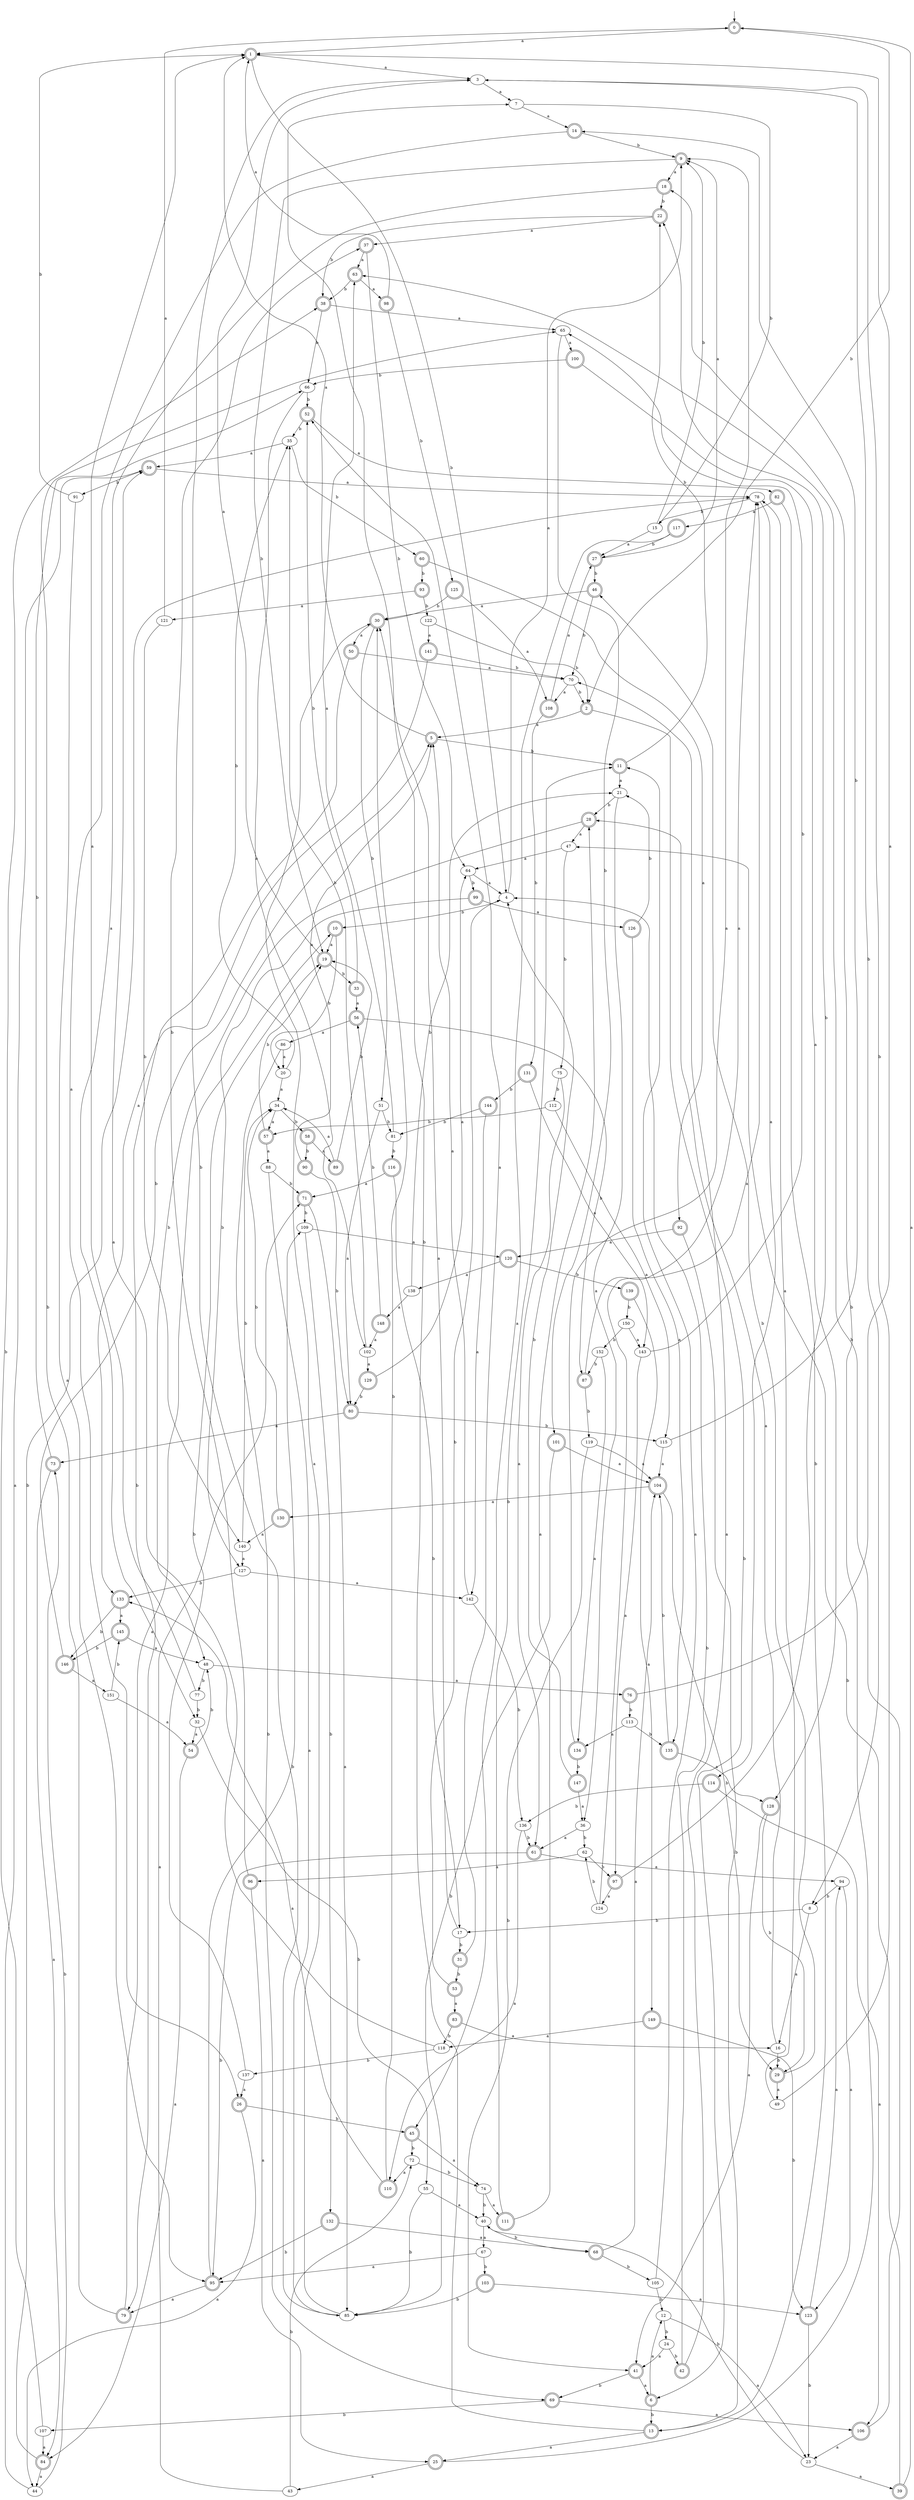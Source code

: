 digraph RandomDFA {
  __start0 [label="", shape=none];
  __start0 -> 0 [label=""];
  0 [shape=circle] [shape=doublecircle]
  0 -> 1 [label="a"]
  0 -> 2 [label="b"]
  1 [shape=doublecircle]
  1 -> 3 [label="a"]
  1 -> 4 [label="b"]
  2 [shape=doublecircle]
  2 -> 5 [label="a"]
  2 -> 6 [label="b"]
  3
  3 -> 7 [label="a"]
  3 -> 8 [label="b"]
  4
  4 -> 9 [label="a"]
  4 -> 10 [label="b"]
  5 [shape=doublecircle]
  5 -> 1 [label="a"]
  5 -> 11 [label="b"]
  6 [shape=doublecircle]
  6 -> 12 [label="a"]
  6 -> 13 [label="b"]
  7
  7 -> 14 [label="a"]
  7 -> 15 [label="b"]
  8
  8 -> 16 [label="a"]
  8 -> 17 [label="b"]
  9 [shape=doublecircle]
  9 -> 18 [label="a"]
  9 -> 19 [label="b"]
  10 [shape=doublecircle]
  10 -> 19 [label="a"]
  10 -> 20 [label="b"]
  11 [shape=doublecircle]
  11 -> 21 [label="a"]
  11 -> 22 [label="b"]
  12
  12 -> 23 [label="a"]
  12 -> 24 [label="b"]
  13 [shape=doublecircle]
  13 -> 25 [label="a"]
  13 -> 7 [label="b"]
  14 [shape=doublecircle]
  14 -> 26 [label="a"]
  14 -> 9 [label="b"]
  15
  15 -> 27 [label="a"]
  15 -> 9 [label="b"]
  16
  16 -> 28 [label="a"]
  16 -> 29 [label="b"]
  17
  17 -> 30 [label="a"]
  17 -> 31 [label="b"]
  18 [shape=doublecircle]
  18 -> 32 [label="a"]
  18 -> 22 [label="b"]
  19 [shape=doublecircle]
  19 -> 3 [label="a"]
  19 -> 33 [label="b"]
  20
  20 -> 34 [label="a"]
  20 -> 35 [label="b"]
  21
  21 -> 36 [label="a"]
  21 -> 28 [label="b"]
  22 [shape=doublecircle]
  22 -> 37 [label="a"]
  22 -> 38 [label="b"]
  23
  23 -> 39 [label="a"]
  23 -> 40 [label="b"]
  24
  24 -> 41 [label="a"]
  24 -> 42 [label="b"]
  25 [shape=doublecircle]
  25 -> 43 [label="a"]
  25 -> 18 [label="b"]
  26 [shape=doublecircle]
  26 -> 44 [label="a"]
  26 -> 45 [label="b"]
  27 [shape=doublecircle]
  27 -> 9 [label="a"]
  27 -> 46 [label="b"]
  28 [shape=doublecircle]
  28 -> 47 [label="a"]
  28 -> 48 [label="b"]
  29 [shape=doublecircle]
  29 -> 49 [label="a"]
  29 -> 46 [label="b"]
  30 [shape=doublecircle]
  30 -> 50 [label="a"]
  30 -> 51 [label="b"]
  31 [shape=doublecircle]
  31 -> 52 [label="a"]
  31 -> 53 [label="b"]
  32
  32 -> 54 [label="a"]
  32 -> 55 [label="b"]
  33 [shape=doublecircle]
  33 -> 56 [label="a"]
  33 -> 52 [label="b"]
  34
  34 -> 57 [label="a"]
  34 -> 58 [label="b"]
  35
  35 -> 59 [label="a"]
  35 -> 60 [label="b"]
  36
  36 -> 61 [label="a"]
  36 -> 62 [label="b"]
  37 [shape=doublecircle]
  37 -> 63 [label="a"]
  37 -> 64 [label="b"]
  38 [shape=doublecircle]
  38 -> 65 [label="a"]
  38 -> 66 [label="b"]
  39 [shape=doublecircle]
  39 -> 0 [label="a"]
  39 -> 47 [label="b"]
  40
  40 -> 67 [label="a"]
  40 -> 68 [label="b"]
  41 [shape=doublecircle]
  41 -> 6 [label="a"]
  41 -> 69 [label="b"]
  42 [shape=doublecircle]
  42 -> 70 [label="a"]
  42 -> 4 [label="b"]
  43
  43 -> 71 [label="a"]
  43 -> 72 [label="b"]
  44
  44 -> 59 [label="a"]
  44 -> 73 [label="b"]
  45 [shape=doublecircle]
  45 -> 74 [label="a"]
  45 -> 72 [label="b"]
  46 [shape=doublecircle]
  46 -> 30 [label="a"]
  46 -> 70 [label="b"]
  47
  47 -> 64 [label="a"]
  47 -> 75 [label="b"]
  48
  48 -> 76 [label="a"]
  48 -> 77 [label="b"]
  49
  49 -> 78 [label="a"]
  49 -> 3 [label="b"]
  50 [shape=doublecircle]
  50 -> 70 [label="a"]
  50 -> 79 [label="b"]
  51
  51 -> 80 [label="a"]
  51 -> 81 [label="b"]
  52 [shape=doublecircle]
  52 -> 82 [label="a"]
  52 -> 35 [label="b"]
  53 [shape=doublecircle]
  53 -> 83 [label="a"]
  53 -> 4 [label="b"]
  54 [shape=doublecircle]
  54 -> 84 [label="a"]
  54 -> 48 [label="b"]
  55
  55 -> 40 [label="a"]
  55 -> 85 [label="b"]
  56 [shape=doublecircle]
  56 -> 86 [label="a"]
  56 -> 87 [label="b"]
  57 [shape=doublecircle]
  57 -> 88 [label="a"]
  57 -> 19 [label="b"]
  58 [shape=doublecircle]
  58 -> 89 [label="a"]
  58 -> 90 [label="b"]
  59 [shape=doublecircle]
  59 -> 78 [label="a"]
  59 -> 91 [label="b"]
  60 [shape=doublecircle]
  60 -> 92 [label="a"]
  60 -> 93 [label="b"]
  61 [shape=doublecircle]
  61 -> 94 [label="a"]
  61 -> 95 [label="b"]
  62
  62 -> 96 [label="a"]
  62 -> 97 [label="b"]
  63 [shape=doublecircle]
  63 -> 98 [label="a"]
  63 -> 38 [label="b"]
  64
  64 -> 4 [label="a"]
  64 -> 99 [label="b"]
  65
  65 -> 100 [label="a"]
  65 -> 101 [label="b"]
  66
  66 -> 102 [label="a"]
  66 -> 52 [label="b"]
  67
  67 -> 95 [label="a"]
  67 -> 103 [label="b"]
  68 [shape=doublecircle]
  68 -> 104 [label="a"]
  68 -> 105 [label="b"]
  69 [shape=doublecircle]
  69 -> 106 [label="a"]
  69 -> 107 [label="b"]
  70
  70 -> 108 [label="a"]
  70 -> 2 [label="b"]
  71 [shape=doublecircle]
  71 -> 85 [label="a"]
  71 -> 109 [label="b"]
  72
  72 -> 110 [label="a"]
  72 -> 74 [label="b"]
  73 [shape=doublecircle]
  73 -> 84 [label="a"]
  73 -> 66 [label="b"]
  74
  74 -> 111 [label="a"]
  74 -> 40 [label="b"]
  75
  75 -> 61 [label="a"]
  75 -> 112 [label="b"]
  76 [shape=doublecircle]
  76 -> 1 [label="a"]
  76 -> 113 [label="b"]
  77
  77 -> 1 [label="a"]
  77 -> 32 [label="b"]
  78
  78 -> 114 [label="a"]
  78 -> 15 [label="b"]
  79 [shape=doublecircle]
  79 -> 10 [label="a"]
  79 -> 65 [label="b"]
  80 [shape=doublecircle]
  80 -> 73 [label="a"]
  80 -> 115 [label="b"]
  81
  81 -> 63 [label="a"]
  81 -> 116 [label="b"]
  82 [shape=doublecircle]
  82 -> 117 [label="a"]
  82 -> 13 [label="b"]
  83 [shape=doublecircle]
  83 -> 16 [label="a"]
  83 -> 118 [label="b"]
  84 [shape=doublecircle]
  84 -> 44 [label="a"]
  84 -> 78 [label="b"]
  85
  85 -> 30 [label="a"]
  85 -> 3 [label="b"]
  86
  86 -> 20 [label="a"]
  86 -> 69 [label="b"]
  87 [shape=doublecircle]
  87 -> 78 [label="a"]
  87 -> 119 [label="b"]
  88
  88 -> 85 [label="a"]
  88 -> 71 [label="b"]
  89 [shape=doublecircle]
  89 -> 34 [label="a"]
  89 -> 19 [label="b"]
  90 [shape=doublecircle]
  90 -> 5 [label="a"]
  90 -> 80 [label="b"]
  91
  91 -> 95 [label="a"]
  91 -> 1 [label="b"]
  92 [shape=doublecircle]
  92 -> 120 [label="a"]
  92 -> 13 [label="b"]
  93 [shape=doublecircle]
  93 -> 121 [label="a"]
  93 -> 122 [label="b"]
  94
  94 -> 123 [label="a"]
  94 -> 8 [label="b"]
  95 [shape=doublecircle]
  95 -> 79 [label="a"]
  95 -> 109 [label="b"]
  96 [shape=doublecircle]
  96 -> 25 [label="a"]
  96 -> 37 [label="b"]
  97 [shape=doublecircle]
  97 -> 124 [label="a"]
  97 -> 22 [label="b"]
  98 [shape=doublecircle]
  98 -> 1 [label="a"]
  98 -> 125 [label="b"]
  99 [shape=doublecircle]
  99 -> 126 [label="a"]
  99 -> 127 [label="b"]
  100 [shape=doublecircle]
  100 -> 128 [label="a"]
  100 -> 66 [label="b"]
  101 [shape=doublecircle]
  101 -> 104 [label="a"]
  101 -> 85 [label="b"]
  102
  102 -> 129 [label="a"]
  102 -> 35 [label="b"]
  103 [shape=doublecircle]
  103 -> 123 [label="a"]
  103 -> 85 [label="b"]
  104 [shape=doublecircle]
  104 -> 130 [label="a"]
  104 -> 29 [label="b"]
  105
  105 -> 11 [label="a"]
  105 -> 12 [label="b"]
  106 [shape=doublecircle]
  106 -> 23 [label="a"]
  106 -> 63 [label="b"]
  107
  107 -> 84 [label="a"]
  107 -> 38 [label="b"]
  108 [shape=doublecircle]
  108 -> 27 [label="a"]
  108 -> 131 [label="b"]
  109
  109 -> 120 [label="a"]
  109 -> 132 [label="b"]
  110 [shape=doublecircle]
  110 -> 133 [label="a"]
  110 -> 30 [label="b"]
  111 [shape=doublecircle]
  111 -> 28 [label="a"]
  111 -> 11 [label="b"]
  112
  112 -> 115 [label="a"]
  112 -> 57 [label="b"]
  113
  113 -> 134 [label="a"]
  113 -> 135 [label="b"]
  114 [shape=doublecircle]
  114 -> 106 [label="a"]
  114 -> 136 [label="b"]
  115
  115 -> 104 [label="a"]
  115 -> 14 [label="b"]
  116 [shape=doublecircle]
  116 -> 71 [label="a"]
  116 -> 17 [label="b"]
  117 [shape=doublecircle]
  117 -> 45 [label="a"]
  117 -> 27 [label="b"]
  118
  118 -> 59 [label="a"]
  118 -> 137 [label="b"]
  119
  119 -> 104 [label="a"]
  119 -> 41 [label="b"]
  120 [shape=doublecircle]
  120 -> 138 [label="a"]
  120 -> 139 [label="b"]
  121
  121 -> 0 [label="a"]
  121 -> 140 [label="b"]
  122
  122 -> 141 [label="a"]
  122 -> 2 [label="b"]
  123 [shape=doublecircle]
  123 -> 94 [label="a"]
  123 -> 23 [label="b"]
  124
  124 -> 78 [label="a"]
  124 -> 62 [label="b"]
  125 [shape=doublecircle]
  125 -> 108 [label="a"]
  125 -> 30 [label="b"]
  126 [shape=doublecircle]
  126 -> 135 [label="a"]
  126 -> 21 [label="b"]
  127
  127 -> 142 [label="a"]
  127 -> 133 [label="b"]
  128 [shape=doublecircle]
  128 -> 41 [label="a"]
  128 -> 29 [label="b"]
  129 [shape=doublecircle]
  129 -> 64 [label="a"]
  129 -> 80 [label="b"]
  130 [shape=doublecircle]
  130 -> 140 [label="a"]
  130 -> 34 [label="b"]
  131 [shape=doublecircle]
  131 -> 143 [label="a"]
  131 -> 144 [label="b"]
  132 [shape=doublecircle]
  132 -> 68 [label="a"]
  132 -> 95 [label="b"]
  133 [shape=doublecircle]
  133 -> 145 [label="a"]
  133 -> 146 [label="b"]
  134 [shape=doublecircle]
  134 -> 9 [label="a"]
  134 -> 147 [label="b"]
  135 [shape=doublecircle]
  135 -> 128 [label="a"]
  135 -> 104 [label="b"]
  136
  136 -> 110 [label="a"]
  136 -> 61 [label="b"]
  137
  137 -> 26 [label="a"]
  137 -> 19 [label="b"]
  138
  138 -> 148 [label="a"]
  138 -> 21 [label="b"]
  139 [shape=doublecircle]
  139 -> 149 [label="a"]
  139 -> 150 [label="b"]
  140
  140 -> 127 [label="a"]
  140 -> 34 [label="b"]
  141 [shape=doublecircle]
  141 -> 133 [label="a"]
  141 -> 70 [label="b"]
  142
  142 -> 5 [label="a"]
  142 -> 136 [label="b"]
  143
  143 -> 97 [label="a"]
  143 -> 65 [label="b"]
  144 [shape=doublecircle]
  144 -> 142 [label="a"]
  144 -> 81 [label="b"]
  145 [shape=doublecircle]
  145 -> 48 [label="a"]
  145 -> 146 [label="b"]
  146 [shape=doublecircle]
  146 -> 151 [label="a"]
  146 -> 5 [label="b"]
  147 [shape=doublecircle]
  147 -> 36 [label="a"]
  147 -> 4 [label="b"]
  148 [shape=doublecircle]
  148 -> 102 [label="a"]
  148 -> 56 [label="b"]
  149 [shape=doublecircle]
  149 -> 118 [label="a"]
  149 -> 123 [label="b"]
  150
  150 -> 143 [label="a"]
  150 -> 152 [label="b"]
  151
  151 -> 54 [label="a"]
  151 -> 145 [label="b"]
  152
  152 -> 134 [label="a"]
  152 -> 87 [label="b"]
}
